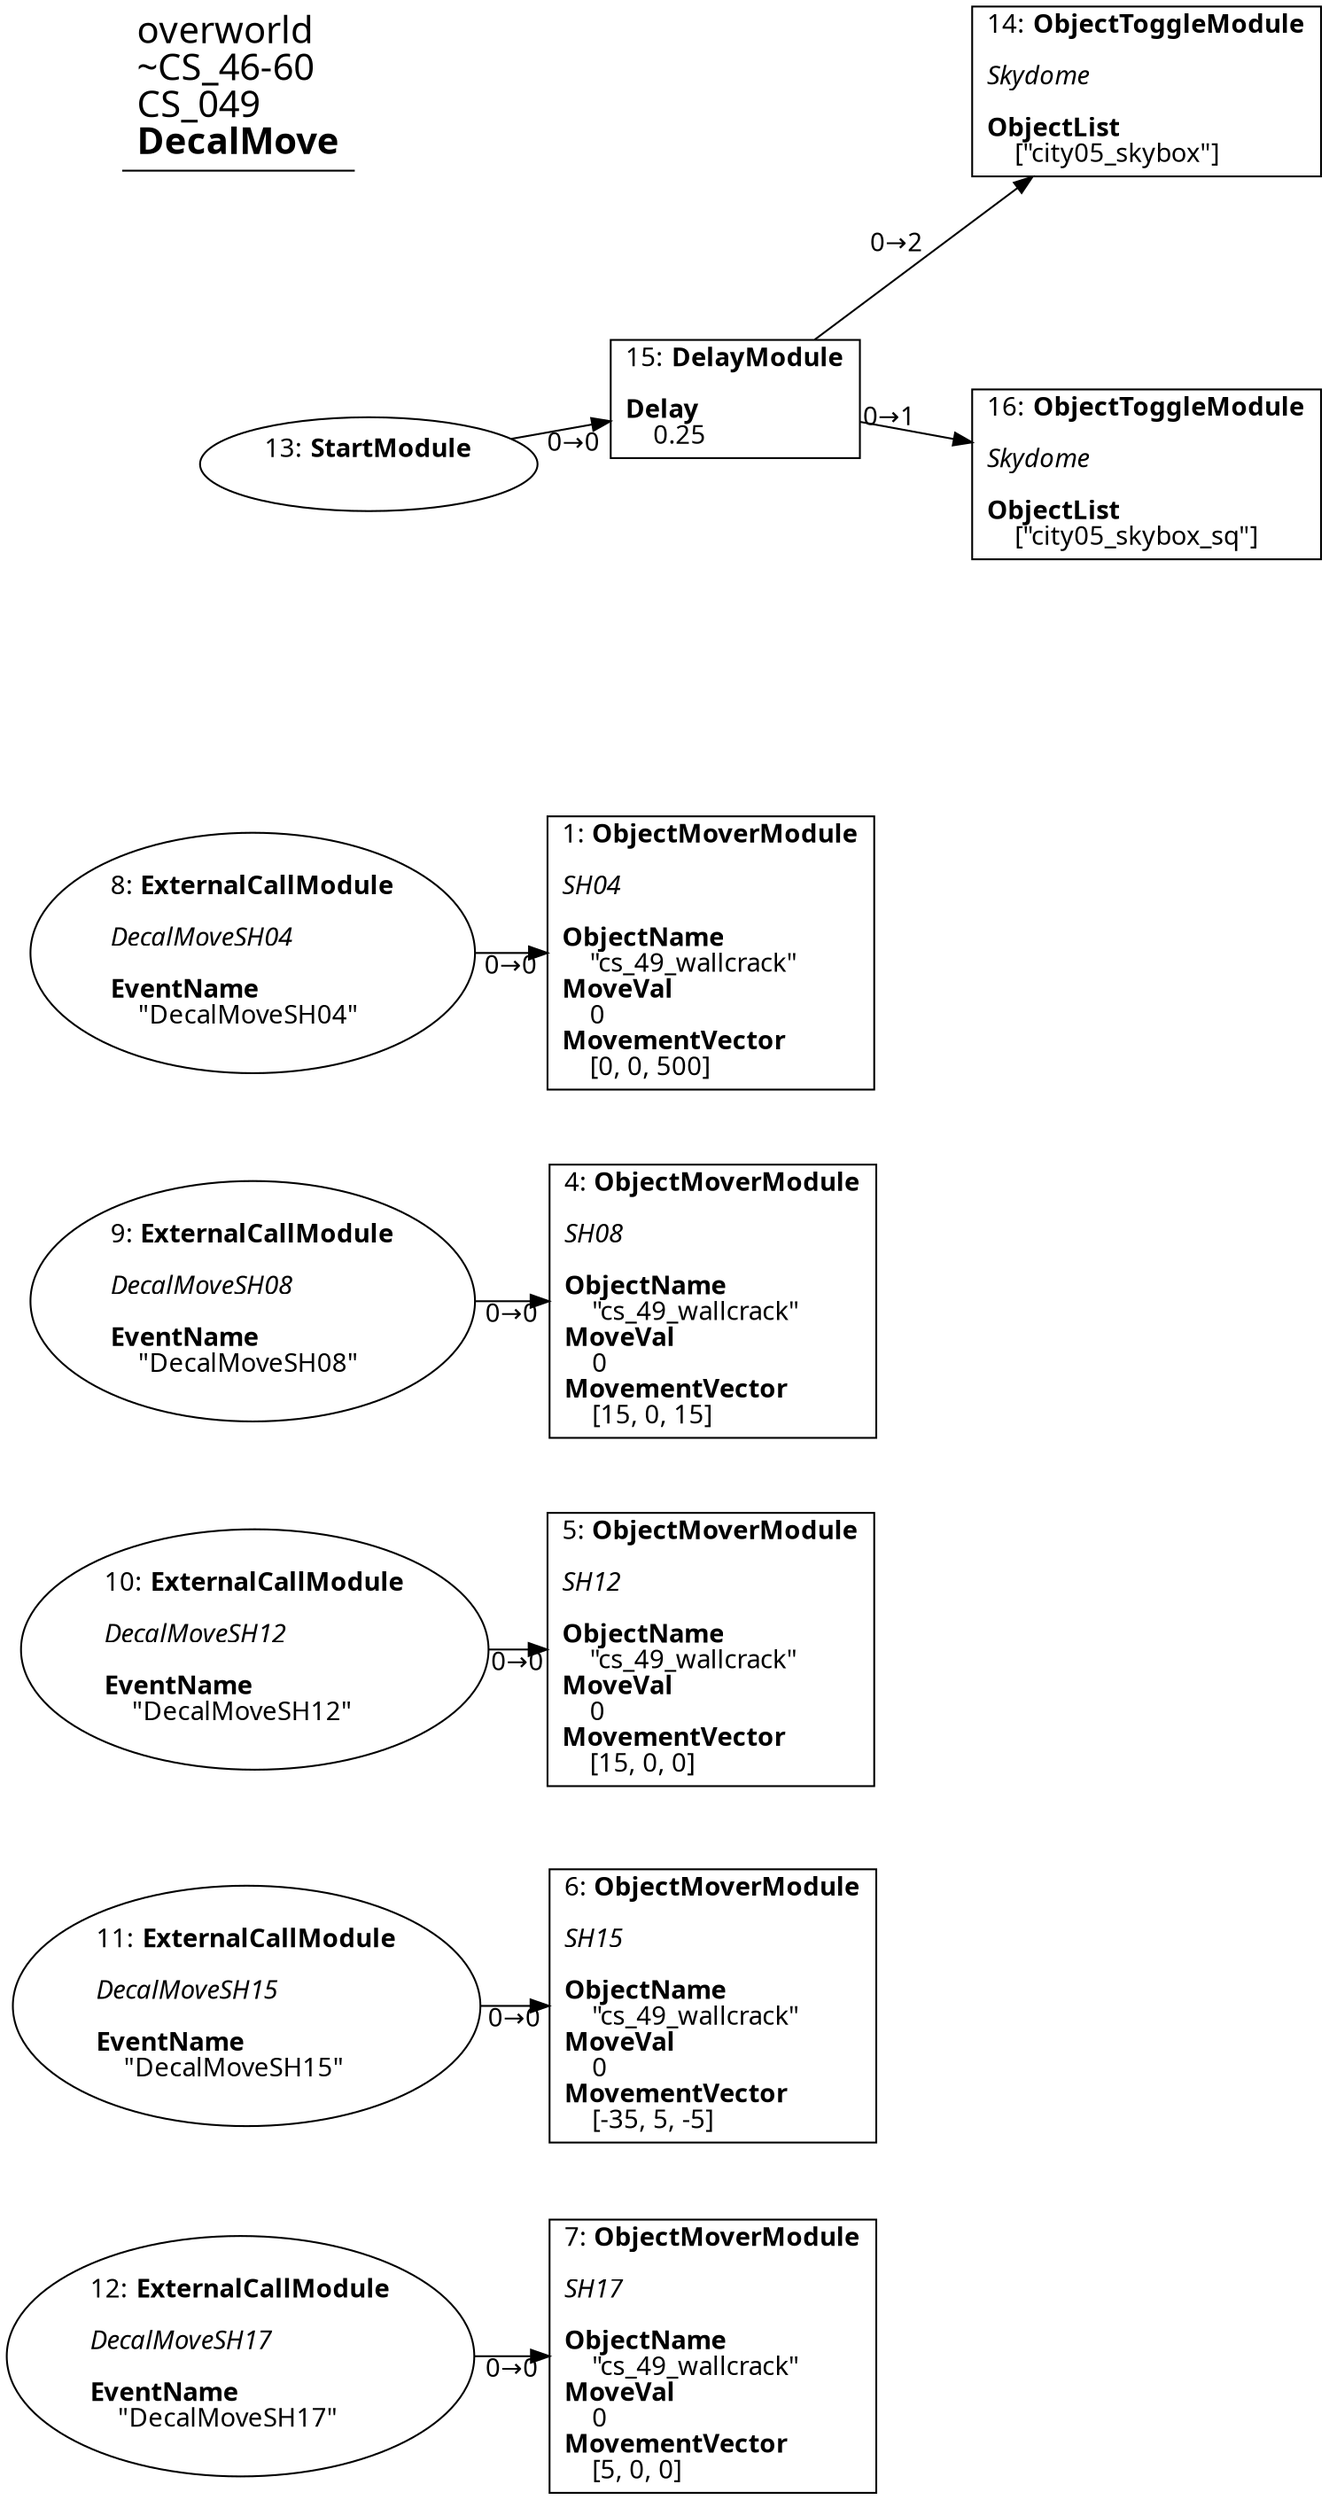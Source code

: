 digraph {
    layout = fdp;
    overlap = prism;
    sep = "+16";
    splines = spline;

    node [ shape = box ];

    graph [ fontname = "Segoe UI" ];
    node [ fontname = "Segoe UI" ];
    edge [ fontname = "Segoe UI" ];

    1 [ label = <1: <b>ObjectMoverModule</b><br/><br/><i>SH04<br align="left"/></i><br align="left"/><b>ObjectName</b><br align="left"/>    &quot;cs_49_wallcrack&quot;<br align="left"/><b>MoveVal</b><br align="left"/>    0<br align="left"/><b>MovementVector</b><br align="left"/>    [0, 0, 500]<br align="left"/>> ];
    1 [ pos = "0.263,-0.24400002!" ];

    4 [ label = <4: <b>ObjectMoverModule</b><br/><br/><i>SH08<br align="left"/></i><br align="left"/><b>ObjectName</b><br align="left"/>    &quot;cs_49_wallcrack&quot;<br align="left"/><b>MoveVal</b><br align="left"/>    0<br align="left"/><b>MovementVector</b><br align="left"/>    [15, 0, 15]<br align="left"/>> ];
    4 [ pos = "0.264,-0.41500002!" ];

    5 [ label = <5: <b>ObjectMoverModule</b><br/><br/><i>SH12<br align="left"/></i><br align="left"/><b>ObjectName</b><br align="left"/>    &quot;cs_49_wallcrack&quot;<br align="left"/><b>MoveVal</b><br align="left"/>    0<br align="left"/><b>MovementVector</b><br align="left"/>    [15, 0, 0]<br align="left"/>> ];
    5 [ pos = "0.263,-0.586!" ];

    6 [ label = <6: <b>ObjectMoverModule</b><br/><br/><i>SH15<br align="left"/></i><br align="left"/><b>ObjectName</b><br align="left"/>    &quot;cs_49_wallcrack&quot;<br align="left"/><b>MoveVal</b><br align="left"/>    0<br align="left"/><b>MovementVector</b><br align="left"/>    [-35, 5, -5]<br align="left"/>> ];
    6 [ pos = "0.264,-0.76100004!" ];

    7 [ label = <7: <b>ObjectMoverModule</b><br/><br/><i>SH17<br align="left"/></i><br align="left"/><b>ObjectName</b><br align="left"/>    &quot;cs_49_wallcrack&quot;<br align="left"/><b>MoveVal</b><br align="left"/>    0<br align="left"/><b>MovementVector</b><br align="left"/>    [5, 0, 0]<br align="left"/>> ];
    7 [ pos = "0.264,-0.933!" ];

    8 [ label = <8: <b>ExternalCallModule</b><br/><br/><i>DecalMoveSH04<br align="left"/></i><br align="left"/><b>EventName</b><br align="left"/>    &quot;DecalMoveSH04&quot;<br align="left"/>> ];
    8 [ shape = oval ]
    8 [ pos = "0.038000003,-0.24400002!" ];
    8 -> 1 [ label = "0→0" ];

    9 [ label = <9: <b>ExternalCallModule</b><br/><br/><i>DecalMoveSH08<br align="left"/></i><br align="left"/><b>EventName</b><br align="left"/>    &quot;DecalMoveSH08&quot;<br align="left"/>> ];
    9 [ shape = oval ]
    9 [ pos = "0.038000003,-0.41500002!" ];
    9 -> 4 [ label = "0→0" ];

    10 [ label = <10: <b>ExternalCallModule</b><br/><br/><i>DecalMoveSH12<br align="left"/></i><br align="left"/><b>EventName</b><br align="left"/>    &quot;DecalMoveSH12&quot;<br align="left"/>> ];
    10 [ shape = oval ]
    10 [ pos = "0.039,-0.586!" ];
    10 -> 5 [ label = "0→0" ];

    11 [ label = <11: <b>ExternalCallModule</b><br/><br/><i>DecalMoveSH15<br align="left"/></i><br align="left"/><b>EventName</b><br align="left"/>    &quot;DecalMoveSH15&quot;<br align="left"/>> ];
    11 [ shape = oval ]
    11 [ pos = "0.035,-0.76100004!" ];
    11 -> 6 [ label = "0→0" ];

    12 [ label = <12: <b>ExternalCallModule</b><br/><br/><i>DecalMoveSH17<br align="left"/></i><br align="left"/><b>EventName</b><br align="left"/>    &quot;DecalMoveSH17&quot;<br align="left"/>> ];
    12 [ shape = oval ]
    12 [ pos = "0.032,-0.933!" ];
    12 -> 7 [ label = "0→0" ];

    13 [ label = <13: <b>StartModule</b><br/><br/>> ];
    13 [ shape = oval ]
    13 [ pos = "0.095000006,-0.004!" ];
    13 -> 15 [ label = "0→0" ];

    14 [ label = <14: <b>ObjectToggleModule</b><br/><br/><i>Skydome<br align="left"/></i><br align="left"/><b>ObjectList</b><br align="left"/>    [&quot;city05_skybox&quot;]<br align="left"/>> ];
    14 [ pos = "0.47700003,0.179!" ];

    15 [ label = <15: <b>DelayModule</b><br/><br/><b>Delay</b><br align="left"/>    0.25<br align="left"/>> ];
    15 [ pos = "0.275,0.028!" ];
    15 -> 14 [ label = "0→2" ];
    15 -> 16 [ label = "0→1" ];

    16 [ label = <16: <b>ObjectToggleModule</b><br/><br/><i>Skydome<br align="left"/></i><br align="left"/><b>ObjectList</b><br align="left"/>    [&quot;city05_skybox_sq&quot;]<br align="left"/>> ];
    16 [ pos = "0.47700003,-0.009000001!" ];

    title [ pos = "0.031000001,0.18!" ];
    title [ shape = underline ];
    title [ label = <<font point-size="20">overworld<br align="left"/>~CS_46-60<br align="left"/>CS_049<br align="left"/><b>DecalMove</b><br align="left"/></font>> ];
}
